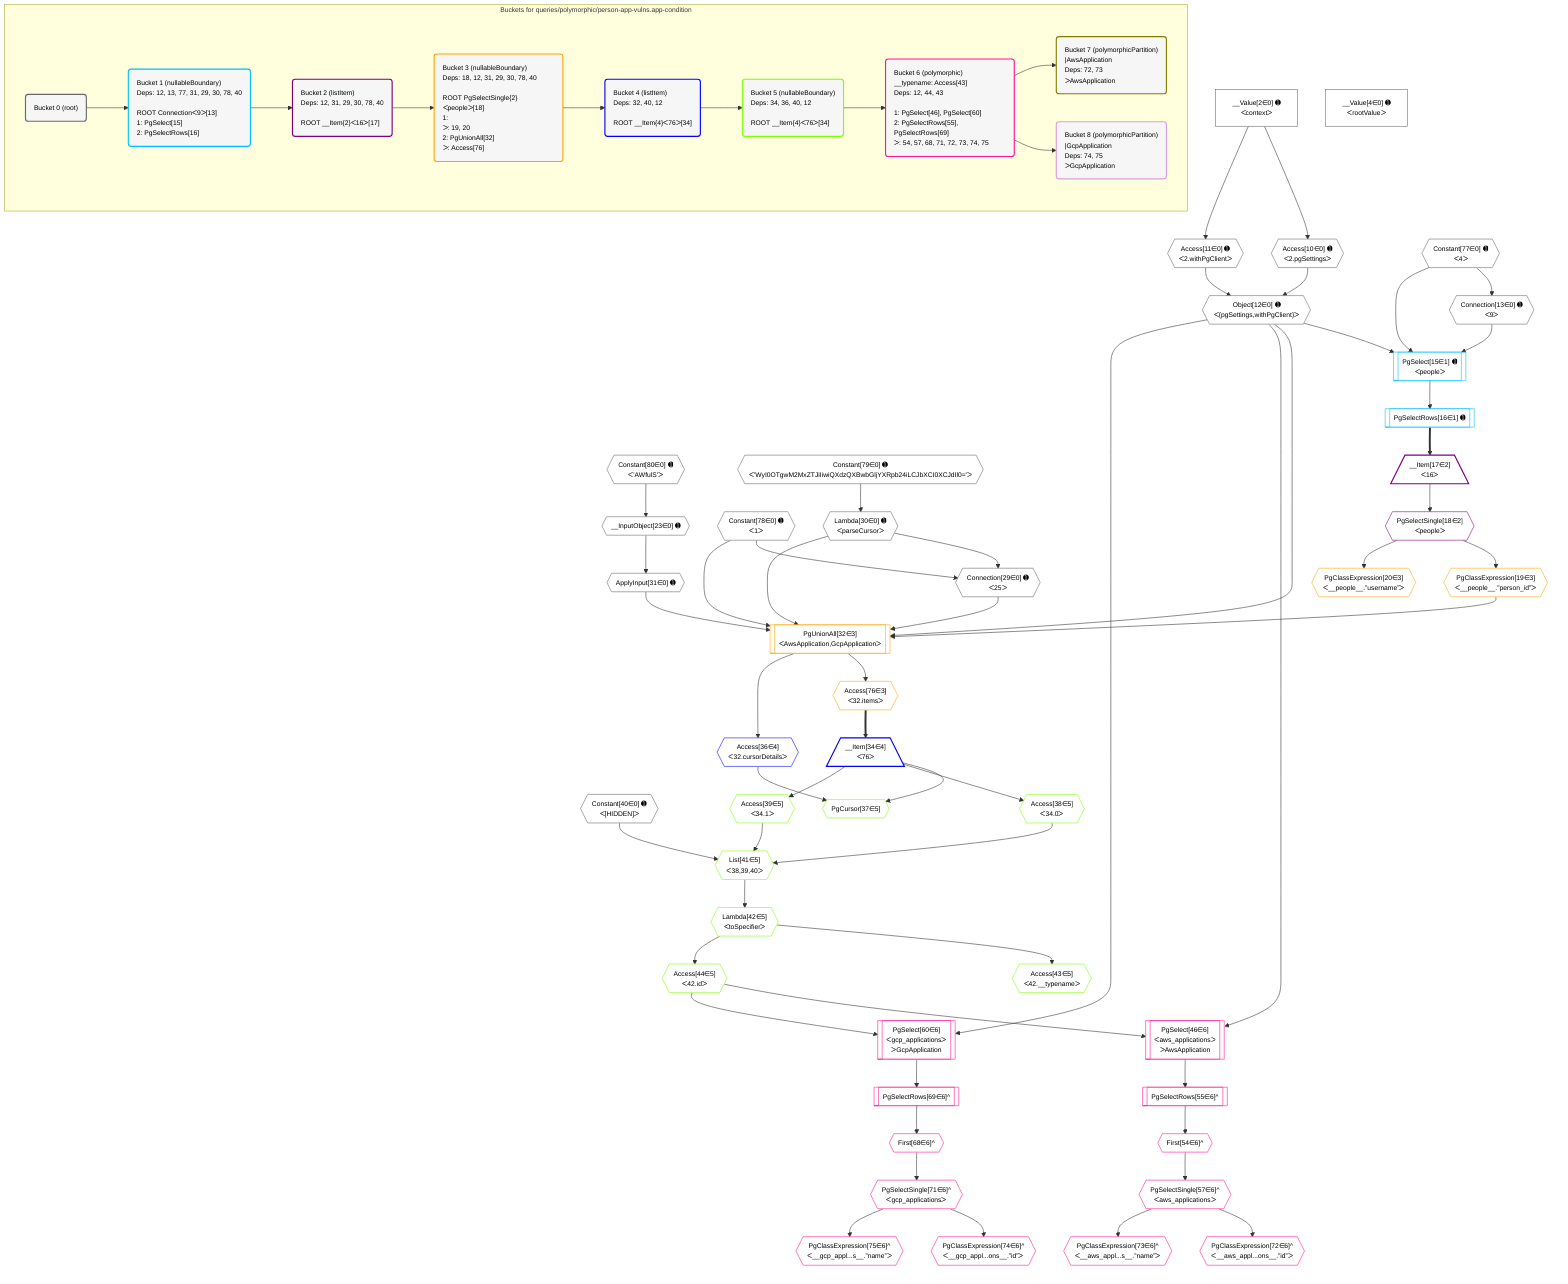 %%{init: {'themeVariables': { 'fontSize': '12px'}}}%%
graph TD
    classDef path fill:#eee,stroke:#000,color:#000
    classDef plan fill:#fff,stroke-width:1px,color:#000
    classDef itemplan fill:#fff,stroke-width:2px,color:#000
    classDef unbatchedplan fill:#dff,stroke-width:1px,color:#000
    classDef sideeffectplan fill:#fcc,stroke-width:2px,color:#000
    classDef bucket fill:#f6f6f6,color:#000,stroke-width:2px,text-align:left

    subgraph "Buckets for queries/polymorphic/person-app-vulns.app-condition"
    Bucket0("Bucket 0 (root)"):::bucket
    Bucket1("Bucket 1 (nullableBoundary)<br />Deps: 12, 13, 77, 31, 29, 30, 78, 40<br /><br />ROOT Connectionᐸ9ᐳ[13]<br />1: PgSelect[15]<br />2: PgSelectRows[16]"):::bucket
    Bucket2("Bucket 2 (listItem)<br />Deps: 12, 31, 29, 30, 78, 40<br /><br />ROOT __Item{2}ᐸ16ᐳ[17]"):::bucket
    Bucket3("Bucket 3 (nullableBoundary)<br />Deps: 18, 12, 31, 29, 30, 78, 40<br /><br />ROOT PgSelectSingle{2}ᐸpeopleᐳ[18]<br />1: <br />ᐳ: 19, 20<br />2: PgUnionAll[32]<br />ᐳ: Access[76]"):::bucket
    Bucket4("Bucket 4 (listItem)<br />Deps: 32, 40, 12<br /><br />ROOT __Item{4}ᐸ76ᐳ[34]"):::bucket
    Bucket5("Bucket 5 (nullableBoundary)<br />Deps: 34, 36, 40, 12<br /><br />ROOT __Item{4}ᐸ76ᐳ[34]"):::bucket
    Bucket6("Bucket 6 (polymorphic)<br />__typename: Access[43]<br />Deps: 12, 44, 43<br /><br />1: PgSelect[46], PgSelect[60]<br />2: PgSelectRows[55], PgSelectRows[69]<br />ᐳ: 54, 57, 68, 71, 72, 73, 74, 75"):::bucket
    Bucket7("Bucket 7 (polymorphicPartition)<br />|AwsApplication<br />Deps: 72, 73<br />ᐳAwsApplication"):::bucket
    Bucket8("Bucket 8 (polymorphicPartition)<br />|GcpApplication<br />Deps: 74, 75<br />ᐳGcpApplication"):::bucket
    end
    Bucket0 --> Bucket1
    Bucket1 --> Bucket2
    Bucket2 --> Bucket3
    Bucket3 --> Bucket4
    Bucket4 --> Bucket5
    Bucket5 --> Bucket6
    Bucket6 --> Bucket7 & Bucket8

    %% plan dependencies
    Object12{{"Object[12∈0] ➊<br />ᐸ{pgSettings,withPgClient}ᐳ"}}:::plan
    Access10{{"Access[10∈0] ➊<br />ᐸ2.pgSettingsᐳ"}}:::plan
    Access11{{"Access[11∈0] ➊<br />ᐸ2.withPgClientᐳ"}}:::plan
    Access10 & Access11 --> Object12
    __InputObject23{{"__InputObject[23∈0] ➊"}}:::plan
    Constant80{{"Constant[80∈0] ➊<br />ᐸ'AWfulS'ᐳ"}}:::plan
    Constant80 --> __InputObject23
    Connection29{{"Connection[29∈0] ➊<br />ᐸ25ᐳ"}}:::plan
    Constant78{{"Constant[78∈0] ➊<br />ᐸ1ᐳ"}}:::plan
    Lambda30{{"Lambda[30∈0] ➊<br />ᐸparseCursorᐳ"}}:::plan
    Constant78 & Lambda30 --> Connection29
    __Value2["__Value[2∈0] ➊<br />ᐸcontextᐳ"]:::plan
    __Value2 --> Access10
    __Value2 --> Access11
    Connection13{{"Connection[13∈0] ➊<br />ᐸ9ᐳ"}}:::plan
    Constant77{{"Constant[77∈0] ➊<br />ᐸ4ᐳ"}}:::plan
    Constant77 --> Connection13
    Constant79{{"Constant[79∈0] ➊<br />ᐸ'WyI0OTgwM2MxZTJiIiwiQXdzQXBwbGljYXRpb24iLCJbXCI0XCJdIl0='ᐳ"}}:::plan
    Constant79 --> Lambda30
    ApplyInput31{{"ApplyInput[31∈0] ➊"}}:::plan
    __InputObject23 --> ApplyInput31
    __Value4["__Value[4∈0] ➊<br />ᐸrootValueᐳ"]:::plan
    Constant40{{"Constant[40∈0] ➊<br />ᐸ[HIDDEN]ᐳ"}}:::plan
    PgSelect15[["PgSelect[15∈1] ➊<br />ᐸpeopleᐳ"]]:::plan
    Object12 & Connection13 & Constant77 --> PgSelect15
    PgSelectRows16[["PgSelectRows[16∈1] ➊"]]:::plan
    PgSelect15 --> PgSelectRows16
    __Item17[/"__Item[17∈2]<br />ᐸ16ᐳ"\]:::itemplan
    PgSelectRows16 ==> __Item17
    PgSelectSingle18{{"PgSelectSingle[18∈2]<br />ᐸpeopleᐳ"}}:::plan
    __Item17 --> PgSelectSingle18
    PgUnionAll32[["PgUnionAll[32∈3]<br />ᐸAwsApplication,GcpApplicationᐳ"]]:::plan
    PgClassExpression19{{"PgClassExpression[19∈3]<br />ᐸ__people__.”person_id”ᐳ"}}:::plan
    Object12 & PgClassExpression19 & ApplyInput31 & Connection29 & Lambda30 & Constant78 --> PgUnionAll32
    PgSelectSingle18 --> PgClassExpression19
    PgClassExpression20{{"PgClassExpression[20∈3]<br />ᐸ__people__.”username”ᐳ"}}:::plan
    PgSelectSingle18 --> PgClassExpression20
    Access76{{"Access[76∈3]<br />ᐸ32.itemsᐳ"}}:::plan
    PgUnionAll32 --> Access76
    __Item34[/"__Item[34∈4]<br />ᐸ76ᐳ"\]:::itemplan
    Access76 ==> __Item34
    Access36{{"Access[36∈4]<br />ᐸ32.cursorDetailsᐳ"}}:::plan
    PgUnionAll32 --> Access36
    List41{{"List[41∈5]<br />ᐸ38,39,40ᐳ"}}:::plan
    Access38{{"Access[38∈5]<br />ᐸ34.0ᐳ"}}:::plan
    Access39{{"Access[39∈5]<br />ᐸ34.1ᐳ"}}:::plan
    Access38 & Access39 & Constant40 --> List41
    PgCursor37{{"PgCursor[37∈5]"}}:::plan
    __Item34 & Access36 --> PgCursor37
    __Item34 --> Access38
    __Item34 --> Access39
    Lambda42{{"Lambda[42∈5]<br />ᐸtoSpecifierᐳ"}}:::plan
    List41 --> Lambda42
    Access43{{"Access[43∈5]<br />ᐸ42.__typenameᐳ"}}:::plan
    Lambda42 --> Access43
    Access44{{"Access[44∈5]<br />ᐸ42.idᐳ"}}:::plan
    Lambda42 --> Access44
    PgSelect46[["PgSelect[46∈6]<br />ᐸaws_applicationsᐳ<br />ᐳAwsApplication"]]:::plan
    Object12 & Access44 --> PgSelect46
    PgSelect60[["PgSelect[60∈6]<br />ᐸgcp_applicationsᐳ<br />ᐳGcpApplication"]]:::plan
    Object12 & Access44 --> PgSelect60
    First54{{"First[54∈6]^"}}:::plan
    PgSelectRows55[["PgSelectRows[55∈6]^"]]:::plan
    PgSelectRows55 --> First54
    PgSelect46 --> PgSelectRows55
    PgSelectSingle57{{"PgSelectSingle[57∈6]^<br />ᐸaws_applicationsᐳ"}}:::plan
    First54 --> PgSelectSingle57
    First68{{"First[68∈6]^"}}:::plan
    PgSelectRows69[["PgSelectRows[69∈6]^"]]:::plan
    PgSelectRows69 --> First68
    PgSelect60 --> PgSelectRows69
    PgSelectSingle71{{"PgSelectSingle[71∈6]^<br />ᐸgcp_applicationsᐳ"}}:::plan
    First68 --> PgSelectSingle71
    PgClassExpression72{{"PgClassExpression[72∈6]^<br />ᐸ__aws_appl...ons__.”id”ᐳ"}}:::plan
    PgSelectSingle57 --> PgClassExpression72
    PgClassExpression73{{"PgClassExpression[73∈6]^<br />ᐸ__aws_appl...s__.”name”ᐳ"}}:::plan
    PgSelectSingle57 --> PgClassExpression73
    PgClassExpression74{{"PgClassExpression[74∈6]^<br />ᐸ__gcp_appl...ons__.”id”ᐳ"}}:::plan
    PgSelectSingle71 --> PgClassExpression74
    PgClassExpression75{{"PgClassExpression[75∈6]^<br />ᐸ__gcp_appl...s__.”name”ᐳ"}}:::plan
    PgSelectSingle71 --> PgClassExpression75

    %% define steps
    classDef bucket0 stroke:#696969
    class Bucket0,__Value2,__Value4,Access10,Access11,Object12,Connection13,__InputObject23,Connection29,Lambda30,ApplyInput31,Constant40,Constant77,Constant78,Constant79,Constant80 bucket0
    classDef bucket1 stroke:#00bfff
    class Bucket1,PgSelect15,PgSelectRows16 bucket1
    classDef bucket2 stroke:#7f007f
    class Bucket2,__Item17,PgSelectSingle18 bucket2
    classDef bucket3 stroke:#ffa500
    class Bucket3,PgClassExpression19,PgClassExpression20,PgUnionAll32,Access76 bucket3
    classDef bucket4 stroke:#0000ff
    class Bucket4,__Item34,Access36 bucket4
    classDef bucket5 stroke:#7fff00
    class Bucket5,PgCursor37,Access38,Access39,List41,Lambda42,Access43,Access44 bucket5
    classDef bucket6 stroke:#ff1493
    class Bucket6,PgSelect46,First54,PgSelectRows55,PgSelectSingle57,PgSelect60,First68,PgSelectRows69,PgSelectSingle71,PgClassExpression72,PgClassExpression73,PgClassExpression74,PgClassExpression75 bucket6
    classDef bucket7 stroke:#808000
    class Bucket7 bucket7
    classDef bucket8 stroke:#dda0dd
    class Bucket8 bucket8